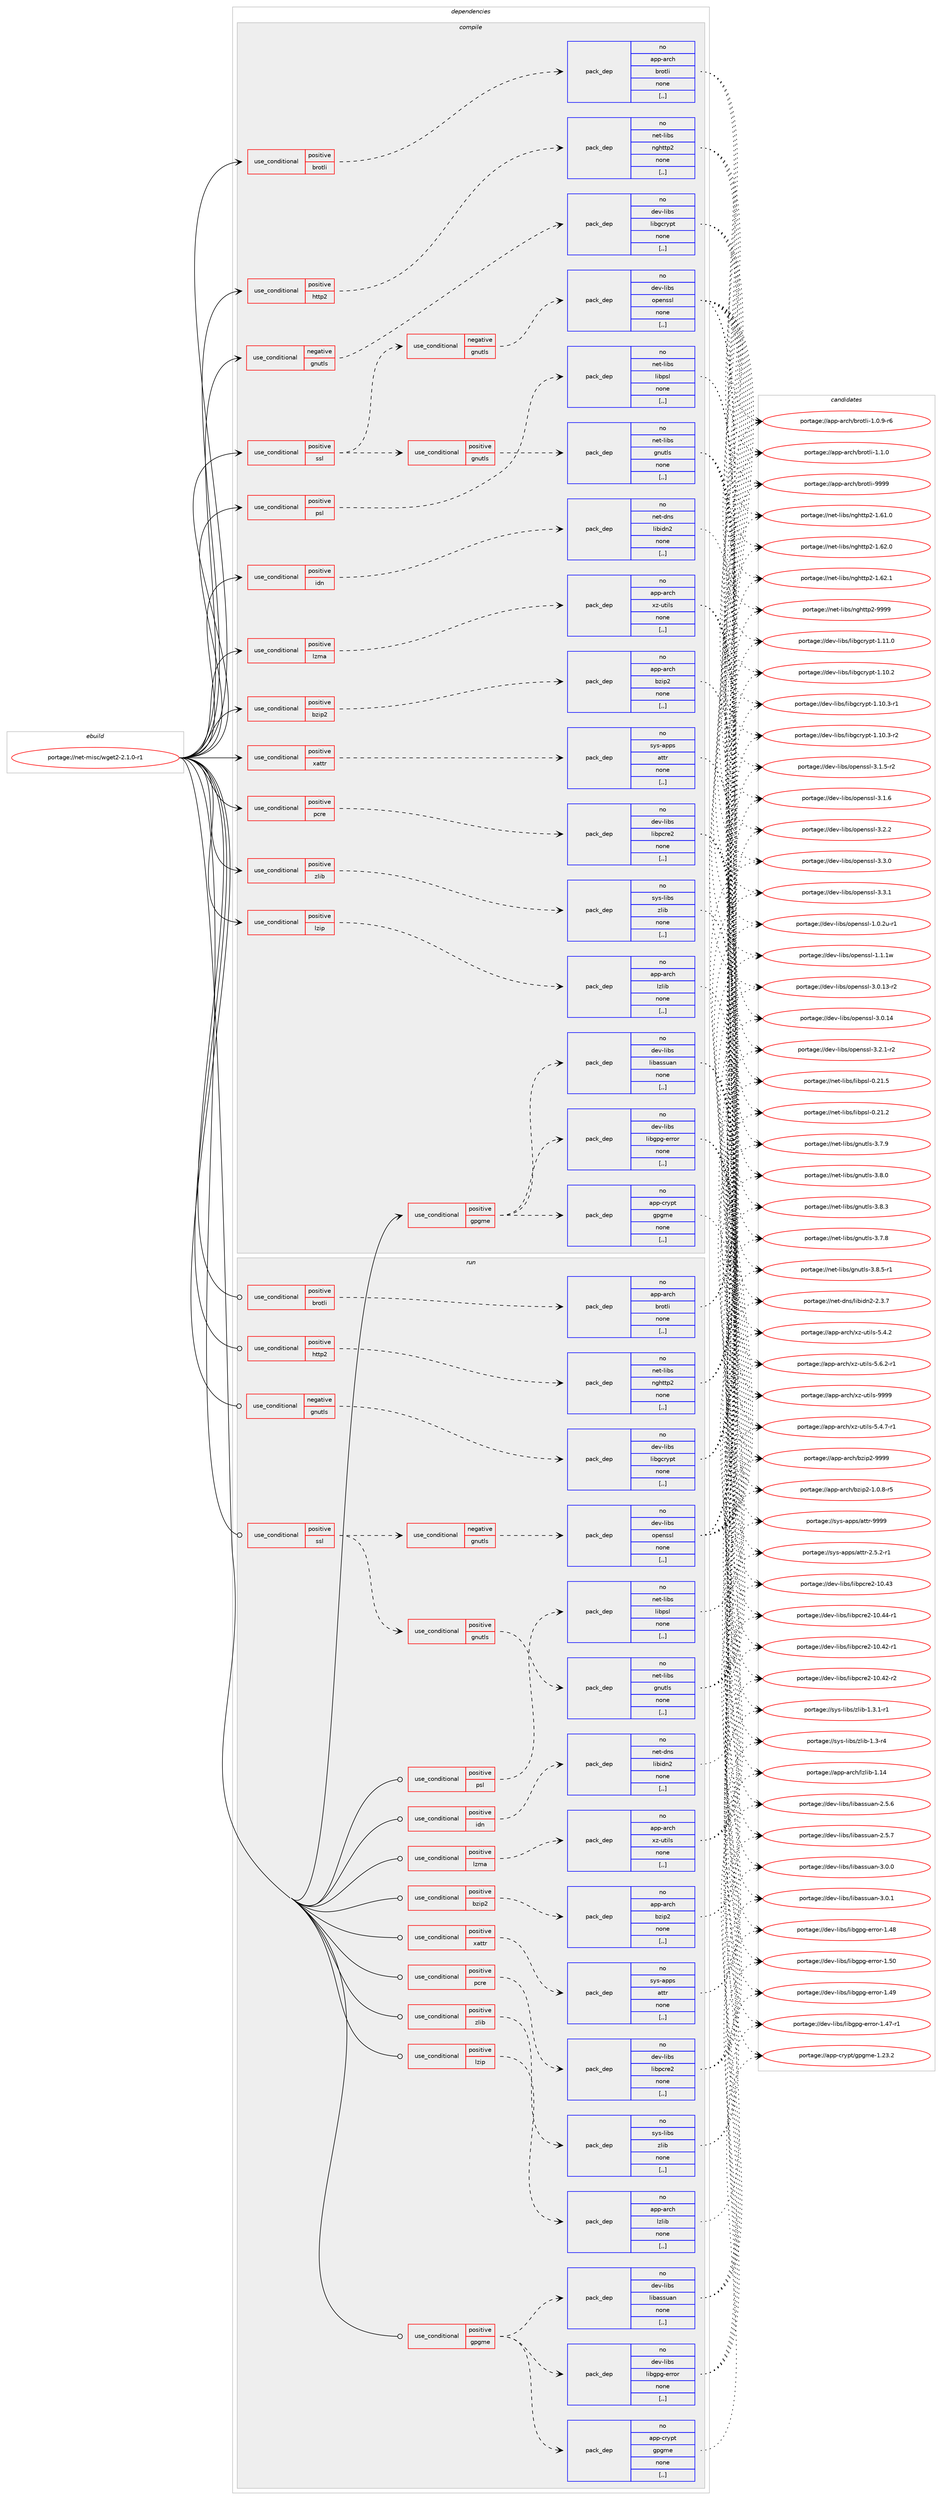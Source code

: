 digraph prolog {

# *************
# Graph options
# *************

newrank=true;
concentrate=true;
compound=true;
graph [rankdir=LR,fontname=Helvetica,fontsize=10,ranksep=1.5];#, ranksep=2.5, nodesep=0.2];
edge  [arrowhead=vee];
node  [fontname=Helvetica,fontsize=10];

# **********
# The ebuild
# **********

subgraph cluster_leftcol {
color=gray;
rank=same;
label=<<i>ebuild</i>>;
id [label="portage://net-misc/wget2-2.1.0-r1", color=red, width=4, href="../net-misc/wget2-2.1.0-r1.svg"];
}

# ****************
# The dependencies
# ****************

subgraph cluster_midcol {
color=gray;
label=<<i>dependencies</i>>;
subgraph cluster_compile {
fillcolor="#eeeeee";
style=filled;
label=<<i>compile</i>>;
subgraph cond96991 {
dependency368592 [label=<<TABLE BORDER="0" CELLBORDER="1" CELLSPACING="0" CELLPADDING="4"><TR><TD ROWSPAN="3" CELLPADDING="10">use_conditional</TD></TR><TR><TD>negative</TD></TR><TR><TD>gnutls</TD></TR></TABLE>>, shape=none, color=red];
subgraph pack268936 {
dependency368593 [label=<<TABLE BORDER="0" CELLBORDER="1" CELLSPACING="0" CELLPADDING="4" WIDTH="220"><TR><TD ROWSPAN="6" CELLPADDING="30">pack_dep</TD></TR><TR><TD WIDTH="110">no</TD></TR><TR><TD>dev-libs</TD></TR><TR><TD>libgcrypt</TD></TR><TR><TD>none</TD></TR><TR><TD>[,,]</TD></TR></TABLE>>, shape=none, color=blue];
}
dependency368592:e -> dependency368593:w [weight=20,style="dashed",arrowhead="vee"];
}
id:e -> dependency368592:w [weight=20,style="solid",arrowhead="vee"];
subgraph cond96992 {
dependency368594 [label=<<TABLE BORDER="0" CELLBORDER="1" CELLSPACING="0" CELLPADDING="4"><TR><TD ROWSPAN="3" CELLPADDING="10">use_conditional</TD></TR><TR><TD>positive</TD></TR><TR><TD>brotli</TD></TR></TABLE>>, shape=none, color=red];
subgraph pack268937 {
dependency368595 [label=<<TABLE BORDER="0" CELLBORDER="1" CELLSPACING="0" CELLPADDING="4" WIDTH="220"><TR><TD ROWSPAN="6" CELLPADDING="30">pack_dep</TD></TR><TR><TD WIDTH="110">no</TD></TR><TR><TD>app-arch</TD></TR><TR><TD>brotli</TD></TR><TR><TD>none</TD></TR><TR><TD>[,,]</TD></TR></TABLE>>, shape=none, color=blue];
}
dependency368594:e -> dependency368595:w [weight=20,style="dashed",arrowhead="vee"];
}
id:e -> dependency368594:w [weight=20,style="solid",arrowhead="vee"];
subgraph cond96993 {
dependency368596 [label=<<TABLE BORDER="0" CELLBORDER="1" CELLSPACING="0" CELLPADDING="4"><TR><TD ROWSPAN="3" CELLPADDING="10">use_conditional</TD></TR><TR><TD>positive</TD></TR><TR><TD>bzip2</TD></TR></TABLE>>, shape=none, color=red];
subgraph pack268938 {
dependency368597 [label=<<TABLE BORDER="0" CELLBORDER="1" CELLSPACING="0" CELLPADDING="4" WIDTH="220"><TR><TD ROWSPAN="6" CELLPADDING="30">pack_dep</TD></TR><TR><TD WIDTH="110">no</TD></TR><TR><TD>app-arch</TD></TR><TR><TD>bzip2</TD></TR><TR><TD>none</TD></TR><TR><TD>[,,]</TD></TR></TABLE>>, shape=none, color=blue];
}
dependency368596:e -> dependency368597:w [weight=20,style="dashed",arrowhead="vee"];
}
id:e -> dependency368596:w [weight=20,style="solid",arrowhead="vee"];
subgraph cond96994 {
dependency368598 [label=<<TABLE BORDER="0" CELLBORDER="1" CELLSPACING="0" CELLPADDING="4"><TR><TD ROWSPAN="3" CELLPADDING="10">use_conditional</TD></TR><TR><TD>positive</TD></TR><TR><TD>gpgme</TD></TR></TABLE>>, shape=none, color=red];
subgraph pack268939 {
dependency368599 [label=<<TABLE BORDER="0" CELLBORDER="1" CELLSPACING="0" CELLPADDING="4" WIDTH="220"><TR><TD ROWSPAN="6" CELLPADDING="30">pack_dep</TD></TR><TR><TD WIDTH="110">no</TD></TR><TR><TD>app-crypt</TD></TR><TR><TD>gpgme</TD></TR><TR><TD>none</TD></TR><TR><TD>[,,]</TD></TR></TABLE>>, shape=none, color=blue];
}
dependency368598:e -> dependency368599:w [weight=20,style="dashed",arrowhead="vee"];
subgraph pack268940 {
dependency368600 [label=<<TABLE BORDER="0" CELLBORDER="1" CELLSPACING="0" CELLPADDING="4" WIDTH="220"><TR><TD ROWSPAN="6" CELLPADDING="30">pack_dep</TD></TR><TR><TD WIDTH="110">no</TD></TR><TR><TD>dev-libs</TD></TR><TR><TD>libassuan</TD></TR><TR><TD>none</TD></TR><TR><TD>[,,]</TD></TR></TABLE>>, shape=none, color=blue];
}
dependency368598:e -> dependency368600:w [weight=20,style="dashed",arrowhead="vee"];
subgraph pack268941 {
dependency368601 [label=<<TABLE BORDER="0" CELLBORDER="1" CELLSPACING="0" CELLPADDING="4" WIDTH="220"><TR><TD ROWSPAN="6" CELLPADDING="30">pack_dep</TD></TR><TR><TD WIDTH="110">no</TD></TR><TR><TD>dev-libs</TD></TR><TR><TD>libgpg-error</TD></TR><TR><TD>none</TD></TR><TR><TD>[,,]</TD></TR></TABLE>>, shape=none, color=blue];
}
dependency368598:e -> dependency368601:w [weight=20,style="dashed",arrowhead="vee"];
}
id:e -> dependency368598:w [weight=20,style="solid",arrowhead="vee"];
subgraph cond96995 {
dependency368602 [label=<<TABLE BORDER="0" CELLBORDER="1" CELLSPACING="0" CELLPADDING="4"><TR><TD ROWSPAN="3" CELLPADDING="10">use_conditional</TD></TR><TR><TD>positive</TD></TR><TR><TD>http2</TD></TR></TABLE>>, shape=none, color=red];
subgraph pack268942 {
dependency368603 [label=<<TABLE BORDER="0" CELLBORDER="1" CELLSPACING="0" CELLPADDING="4" WIDTH="220"><TR><TD ROWSPAN="6" CELLPADDING="30">pack_dep</TD></TR><TR><TD WIDTH="110">no</TD></TR><TR><TD>net-libs</TD></TR><TR><TD>nghttp2</TD></TR><TR><TD>none</TD></TR><TR><TD>[,,]</TD></TR></TABLE>>, shape=none, color=blue];
}
dependency368602:e -> dependency368603:w [weight=20,style="dashed",arrowhead="vee"];
}
id:e -> dependency368602:w [weight=20,style="solid",arrowhead="vee"];
subgraph cond96996 {
dependency368604 [label=<<TABLE BORDER="0" CELLBORDER="1" CELLSPACING="0" CELLPADDING="4"><TR><TD ROWSPAN="3" CELLPADDING="10">use_conditional</TD></TR><TR><TD>positive</TD></TR><TR><TD>idn</TD></TR></TABLE>>, shape=none, color=red];
subgraph pack268943 {
dependency368605 [label=<<TABLE BORDER="0" CELLBORDER="1" CELLSPACING="0" CELLPADDING="4" WIDTH="220"><TR><TD ROWSPAN="6" CELLPADDING="30">pack_dep</TD></TR><TR><TD WIDTH="110">no</TD></TR><TR><TD>net-dns</TD></TR><TR><TD>libidn2</TD></TR><TR><TD>none</TD></TR><TR><TD>[,,]</TD></TR></TABLE>>, shape=none, color=blue];
}
dependency368604:e -> dependency368605:w [weight=20,style="dashed",arrowhead="vee"];
}
id:e -> dependency368604:w [weight=20,style="solid",arrowhead="vee"];
subgraph cond96997 {
dependency368606 [label=<<TABLE BORDER="0" CELLBORDER="1" CELLSPACING="0" CELLPADDING="4"><TR><TD ROWSPAN="3" CELLPADDING="10">use_conditional</TD></TR><TR><TD>positive</TD></TR><TR><TD>lzip</TD></TR></TABLE>>, shape=none, color=red];
subgraph pack268944 {
dependency368607 [label=<<TABLE BORDER="0" CELLBORDER="1" CELLSPACING="0" CELLPADDING="4" WIDTH="220"><TR><TD ROWSPAN="6" CELLPADDING="30">pack_dep</TD></TR><TR><TD WIDTH="110">no</TD></TR><TR><TD>app-arch</TD></TR><TR><TD>lzlib</TD></TR><TR><TD>none</TD></TR><TR><TD>[,,]</TD></TR></TABLE>>, shape=none, color=blue];
}
dependency368606:e -> dependency368607:w [weight=20,style="dashed",arrowhead="vee"];
}
id:e -> dependency368606:w [weight=20,style="solid",arrowhead="vee"];
subgraph cond96998 {
dependency368608 [label=<<TABLE BORDER="0" CELLBORDER="1" CELLSPACING="0" CELLPADDING="4"><TR><TD ROWSPAN="3" CELLPADDING="10">use_conditional</TD></TR><TR><TD>positive</TD></TR><TR><TD>lzma</TD></TR></TABLE>>, shape=none, color=red];
subgraph pack268945 {
dependency368609 [label=<<TABLE BORDER="0" CELLBORDER="1" CELLSPACING="0" CELLPADDING="4" WIDTH="220"><TR><TD ROWSPAN="6" CELLPADDING="30">pack_dep</TD></TR><TR><TD WIDTH="110">no</TD></TR><TR><TD>app-arch</TD></TR><TR><TD>xz-utils</TD></TR><TR><TD>none</TD></TR><TR><TD>[,,]</TD></TR></TABLE>>, shape=none, color=blue];
}
dependency368608:e -> dependency368609:w [weight=20,style="dashed",arrowhead="vee"];
}
id:e -> dependency368608:w [weight=20,style="solid",arrowhead="vee"];
subgraph cond96999 {
dependency368610 [label=<<TABLE BORDER="0" CELLBORDER="1" CELLSPACING="0" CELLPADDING="4"><TR><TD ROWSPAN="3" CELLPADDING="10">use_conditional</TD></TR><TR><TD>positive</TD></TR><TR><TD>pcre</TD></TR></TABLE>>, shape=none, color=red];
subgraph pack268946 {
dependency368611 [label=<<TABLE BORDER="0" CELLBORDER="1" CELLSPACING="0" CELLPADDING="4" WIDTH="220"><TR><TD ROWSPAN="6" CELLPADDING="30">pack_dep</TD></TR><TR><TD WIDTH="110">no</TD></TR><TR><TD>dev-libs</TD></TR><TR><TD>libpcre2</TD></TR><TR><TD>none</TD></TR><TR><TD>[,,]</TD></TR></TABLE>>, shape=none, color=blue];
}
dependency368610:e -> dependency368611:w [weight=20,style="dashed",arrowhead="vee"];
}
id:e -> dependency368610:w [weight=20,style="solid",arrowhead="vee"];
subgraph cond97000 {
dependency368612 [label=<<TABLE BORDER="0" CELLBORDER="1" CELLSPACING="0" CELLPADDING="4"><TR><TD ROWSPAN="3" CELLPADDING="10">use_conditional</TD></TR><TR><TD>positive</TD></TR><TR><TD>psl</TD></TR></TABLE>>, shape=none, color=red];
subgraph pack268947 {
dependency368613 [label=<<TABLE BORDER="0" CELLBORDER="1" CELLSPACING="0" CELLPADDING="4" WIDTH="220"><TR><TD ROWSPAN="6" CELLPADDING="30">pack_dep</TD></TR><TR><TD WIDTH="110">no</TD></TR><TR><TD>net-libs</TD></TR><TR><TD>libpsl</TD></TR><TR><TD>none</TD></TR><TR><TD>[,,]</TD></TR></TABLE>>, shape=none, color=blue];
}
dependency368612:e -> dependency368613:w [weight=20,style="dashed",arrowhead="vee"];
}
id:e -> dependency368612:w [weight=20,style="solid",arrowhead="vee"];
subgraph cond97001 {
dependency368614 [label=<<TABLE BORDER="0" CELLBORDER="1" CELLSPACING="0" CELLPADDING="4"><TR><TD ROWSPAN="3" CELLPADDING="10">use_conditional</TD></TR><TR><TD>positive</TD></TR><TR><TD>ssl</TD></TR></TABLE>>, shape=none, color=red];
subgraph cond97002 {
dependency368615 [label=<<TABLE BORDER="0" CELLBORDER="1" CELLSPACING="0" CELLPADDING="4"><TR><TD ROWSPAN="3" CELLPADDING="10">use_conditional</TD></TR><TR><TD>positive</TD></TR><TR><TD>gnutls</TD></TR></TABLE>>, shape=none, color=red];
subgraph pack268948 {
dependency368616 [label=<<TABLE BORDER="0" CELLBORDER="1" CELLSPACING="0" CELLPADDING="4" WIDTH="220"><TR><TD ROWSPAN="6" CELLPADDING="30">pack_dep</TD></TR><TR><TD WIDTH="110">no</TD></TR><TR><TD>net-libs</TD></TR><TR><TD>gnutls</TD></TR><TR><TD>none</TD></TR><TR><TD>[,,]</TD></TR></TABLE>>, shape=none, color=blue];
}
dependency368615:e -> dependency368616:w [weight=20,style="dashed",arrowhead="vee"];
}
dependency368614:e -> dependency368615:w [weight=20,style="dashed",arrowhead="vee"];
subgraph cond97003 {
dependency368617 [label=<<TABLE BORDER="0" CELLBORDER="1" CELLSPACING="0" CELLPADDING="4"><TR><TD ROWSPAN="3" CELLPADDING="10">use_conditional</TD></TR><TR><TD>negative</TD></TR><TR><TD>gnutls</TD></TR></TABLE>>, shape=none, color=red];
subgraph pack268949 {
dependency368618 [label=<<TABLE BORDER="0" CELLBORDER="1" CELLSPACING="0" CELLPADDING="4" WIDTH="220"><TR><TD ROWSPAN="6" CELLPADDING="30">pack_dep</TD></TR><TR><TD WIDTH="110">no</TD></TR><TR><TD>dev-libs</TD></TR><TR><TD>openssl</TD></TR><TR><TD>none</TD></TR><TR><TD>[,,]</TD></TR></TABLE>>, shape=none, color=blue];
}
dependency368617:e -> dependency368618:w [weight=20,style="dashed",arrowhead="vee"];
}
dependency368614:e -> dependency368617:w [weight=20,style="dashed",arrowhead="vee"];
}
id:e -> dependency368614:w [weight=20,style="solid",arrowhead="vee"];
subgraph cond97004 {
dependency368619 [label=<<TABLE BORDER="0" CELLBORDER="1" CELLSPACING="0" CELLPADDING="4"><TR><TD ROWSPAN="3" CELLPADDING="10">use_conditional</TD></TR><TR><TD>positive</TD></TR><TR><TD>xattr</TD></TR></TABLE>>, shape=none, color=red];
subgraph pack268950 {
dependency368620 [label=<<TABLE BORDER="0" CELLBORDER="1" CELLSPACING="0" CELLPADDING="4" WIDTH="220"><TR><TD ROWSPAN="6" CELLPADDING="30">pack_dep</TD></TR><TR><TD WIDTH="110">no</TD></TR><TR><TD>sys-apps</TD></TR><TR><TD>attr</TD></TR><TR><TD>none</TD></TR><TR><TD>[,,]</TD></TR></TABLE>>, shape=none, color=blue];
}
dependency368619:e -> dependency368620:w [weight=20,style="dashed",arrowhead="vee"];
}
id:e -> dependency368619:w [weight=20,style="solid",arrowhead="vee"];
subgraph cond97005 {
dependency368621 [label=<<TABLE BORDER="0" CELLBORDER="1" CELLSPACING="0" CELLPADDING="4"><TR><TD ROWSPAN="3" CELLPADDING="10">use_conditional</TD></TR><TR><TD>positive</TD></TR><TR><TD>zlib</TD></TR></TABLE>>, shape=none, color=red];
subgraph pack268951 {
dependency368622 [label=<<TABLE BORDER="0" CELLBORDER="1" CELLSPACING="0" CELLPADDING="4" WIDTH="220"><TR><TD ROWSPAN="6" CELLPADDING="30">pack_dep</TD></TR><TR><TD WIDTH="110">no</TD></TR><TR><TD>sys-libs</TD></TR><TR><TD>zlib</TD></TR><TR><TD>none</TD></TR><TR><TD>[,,]</TD></TR></TABLE>>, shape=none, color=blue];
}
dependency368621:e -> dependency368622:w [weight=20,style="dashed",arrowhead="vee"];
}
id:e -> dependency368621:w [weight=20,style="solid",arrowhead="vee"];
}
subgraph cluster_compileandrun {
fillcolor="#eeeeee";
style=filled;
label=<<i>compile and run</i>>;
}
subgraph cluster_run {
fillcolor="#eeeeee";
style=filled;
label=<<i>run</i>>;
subgraph cond97006 {
dependency368623 [label=<<TABLE BORDER="0" CELLBORDER="1" CELLSPACING="0" CELLPADDING="4"><TR><TD ROWSPAN="3" CELLPADDING="10">use_conditional</TD></TR><TR><TD>negative</TD></TR><TR><TD>gnutls</TD></TR></TABLE>>, shape=none, color=red];
subgraph pack268952 {
dependency368624 [label=<<TABLE BORDER="0" CELLBORDER="1" CELLSPACING="0" CELLPADDING="4" WIDTH="220"><TR><TD ROWSPAN="6" CELLPADDING="30">pack_dep</TD></TR><TR><TD WIDTH="110">no</TD></TR><TR><TD>dev-libs</TD></TR><TR><TD>libgcrypt</TD></TR><TR><TD>none</TD></TR><TR><TD>[,,]</TD></TR></TABLE>>, shape=none, color=blue];
}
dependency368623:e -> dependency368624:w [weight=20,style="dashed",arrowhead="vee"];
}
id:e -> dependency368623:w [weight=20,style="solid",arrowhead="odot"];
subgraph cond97007 {
dependency368625 [label=<<TABLE BORDER="0" CELLBORDER="1" CELLSPACING="0" CELLPADDING="4"><TR><TD ROWSPAN="3" CELLPADDING="10">use_conditional</TD></TR><TR><TD>positive</TD></TR><TR><TD>brotli</TD></TR></TABLE>>, shape=none, color=red];
subgraph pack268953 {
dependency368626 [label=<<TABLE BORDER="0" CELLBORDER="1" CELLSPACING="0" CELLPADDING="4" WIDTH="220"><TR><TD ROWSPAN="6" CELLPADDING="30">pack_dep</TD></TR><TR><TD WIDTH="110">no</TD></TR><TR><TD>app-arch</TD></TR><TR><TD>brotli</TD></TR><TR><TD>none</TD></TR><TR><TD>[,,]</TD></TR></TABLE>>, shape=none, color=blue];
}
dependency368625:e -> dependency368626:w [weight=20,style="dashed",arrowhead="vee"];
}
id:e -> dependency368625:w [weight=20,style="solid",arrowhead="odot"];
subgraph cond97008 {
dependency368627 [label=<<TABLE BORDER="0" CELLBORDER="1" CELLSPACING="0" CELLPADDING="4"><TR><TD ROWSPAN="3" CELLPADDING="10">use_conditional</TD></TR><TR><TD>positive</TD></TR><TR><TD>bzip2</TD></TR></TABLE>>, shape=none, color=red];
subgraph pack268954 {
dependency368628 [label=<<TABLE BORDER="0" CELLBORDER="1" CELLSPACING="0" CELLPADDING="4" WIDTH="220"><TR><TD ROWSPAN="6" CELLPADDING="30">pack_dep</TD></TR><TR><TD WIDTH="110">no</TD></TR><TR><TD>app-arch</TD></TR><TR><TD>bzip2</TD></TR><TR><TD>none</TD></TR><TR><TD>[,,]</TD></TR></TABLE>>, shape=none, color=blue];
}
dependency368627:e -> dependency368628:w [weight=20,style="dashed",arrowhead="vee"];
}
id:e -> dependency368627:w [weight=20,style="solid",arrowhead="odot"];
subgraph cond97009 {
dependency368629 [label=<<TABLE BORDER="0" CELLBORDER="1" CELLSPACING="0" CELLPADDING="4"><TR><TD ROWSPAN="3" CELLPADDING="10">use_conditional</TD></TR><TR><TD>positive</TD></TR><TR><TD>gpgme</TD></TR></TABLE>>, shape=none, color=red];
subgraph pack268955 {
dependency368630 [label=<<TABLE BORDER="0" CELLBORDER="1" CELLSPACING="0" CELLPADDING="4" WIDTH="220"><TR><TD ROWSPAN="6" CELLPADDING="30">pack_dep</TD></TR><TR><TD WIDTH="110">no</TD></TR><TR><TD>app-crypt</TD></TR><TR><TD>gpgme</TD></TR><TR><TD>none</TD></TR><TR><TD>[,,]</TD></TR></TABLE>>, shape=none, color=blue];
}
dependency368629:e -> dependency368630:w [weight=20,style="dashed",arrowhead="vee"];
subgraph pack268956 {
dependency368631 [label=<<TABLE BORDER="0" CELLBORDER="1" CELLSPACING="0" CELLPADDING="4" WIDTH="220"><TR><TD ROWSPAN="6" CELLPADDING="30">pack_dep</TD></TR><TR><TD WIDTH="110">no</TD></TR><TR><TD>dev-libs</TD></TR><TR><TD>libassuan</TD></TR><TR><TD>none</TD></TR><TR><TD>[,,]</TD></TR></TABLE>>, shape=none, color=blue];
}
dependency368629:e -> dependency368631:w [weight=20,style="dashed",arrowhead="vee"];
subgraph pack268957 {
dependency368632 [label=<<TABLE BORDER="0" CELLBORDER="1" CELLSPACING="0" CELLPADDING="4" WIDTH="220"><TR><TD ROWSPAN="6" CELLPADDING="30">pack_dep</TD></TR><TR><TD WIDTH="110">no</TD></TR><TR><TD>dev-libs</TD></TR><TR><TD>libgpg-error</TD></TR><TR><TD>none</TD></TR><TR><TD>[,,]</TD></TR></TABLE>>, shape=none, color=blue];
}
dependency368629:e -> dependency368632:w [weight=20,style="dashed",arrowhead="vee"];
}
id:e -> dependency368629:w [weight=20,style="solid",arrowhead="odot"];
subgraph cond97010 {
dependency368633 [label=<<TABLE BORDER="0" CELLBORDER="1" CELLSPACING="0" CELLPADDING="4"><TR><TD ROWSPAN="3" CELLPADDING="10">use_conditional</TD></TR><TR><TD>positive</TD></TR><TR><TD>http2</TD></TR></TABLE>>, shape=none, color=red];
subgraph pack268958 {
dependency368634 [label=<<TABLE BORDER="0" CELLBORDER="1" CELLSPACING="0" CELLPADDING="4" WIDTH="220"><TR><TD ROWSPAN="6" CELLPADDING="30">pack_dep</TD></TR><TR><TD WIDTH="110">no</TD></TR><TR><TD>net-libs</TD></TR><TR><TD>nghttp2</TD></TR><TR><TD>none</TD></TR><TR><TD>[,,]</TD></TR></TABLE>>, shape=none, color=blue];
}
dependency368633:e -> dependency368634:w [weight=20,style="dashed",arrowhead="vee"];
}
id:e -> dependency368633:w [weight=20,style="solid",arrowhead="odot"];
subgraph cond97011 {
dependency368635 [label=<<TABLE BORDER="0" CELLBORDER="1" CELLSPACING="0" CELLPADDING="4"><TR><TD ROWSPAN="3" CELLPADDING="10">use_conditional</TD></TR><TR><TD>positive</TD></TR><TR><TD>idn</TD></TR></TABLE>>, shape=none, color=red];
subgraph pack268959 {
dependency368636 [label=<<TABLE BORDER="0" CELLBORDER="1" CELLSPACING="0" CELLPADDING="4" WIDTH="220"><TR><TD ROWSPAN="6" CELLPADDING="30">pack_dep</TD></TR><TR><TD WIDTH="110">no</TD></TR><TR><TD>net-dns</TD></TR><TR><TD>libidn2</TD></TR><TR><TD>none</TD></TR><TR><TD>[,,]</TD></TR></TABLE>>, shape=none, color=blue];
}
dependency368635:e -> dependency368636:w [weight=20,style="dashed",arrowhead="vee"];
}
id:e -> dependency368635:w [weight=20,style="solid",arrowhead="odot"];
subgraph cond97012 {
dependency368637 [label=<<TABLE BORDER="0" CELLBORDER="1" CELLSPACING="0" CELLPADDING="4"><TR><TD ROWSPAN="3" CELLPADDING="10">use_conditional</TD></TR><TR><TD>positive</TD></TR><TR><TD>lzip</TD></TR></TABLE>>, shape=none, color=red];
subgraph pack268960 {
dependency368638 [label=<<TABLE BORDER="0" CELLBORDER="1" CELLSPACING="0" CELLPADDING="4" WIDTH="220"><TR><TD ROWSPAN="6" CELLPADDING="30">pack_dep</TD></TR><TR><TD WIDTH="110">no</TD></TR><TR><TD>app-arch</TD></TR><TR><TD>lzlib</TD></TR><TR><TD>none</TD></TR><TR><TD>[,,]</TD></TR></TABLE>>, shape=none, color=blue];
}
dependency368637:e -> dependency368638:w [weight=20,style="dashed",arrowhead="vee"];
}
id:e -> dependency368637:w [weight=20,style="solid",arrowhead="odot"];
subgraph cond97013 {
dependency368639 [label=<<TABLE BORDER="0" CELLBORDER="1" CELLSPACING="0" CELLPADDING="4"><TR><TD ROWSPAN="3" CELLPADDING="10">use_conditional</TD></TR><TR><TD>positive</TD></TR><TR><TD>lzma</TD></TR></TABLE>>, shape=none, color=red];
subgraph pack268961 {
dependency368640 [label=<<TABLE BORDER="0" CELLBORDER="1" CELLSPACING="0" CELLPADDING="4" WIDTH="220"><TR><TD ROWSPAN="6" CELLPADDING="30">pack_dep</TD></TR><TR><TD WIDTH="110">no</TD></TR><TR><TD>app-arch</TD></TR><TR><TD>xz-utils</TD></TR><TR><TD>none</TD></TR><TR><TD>[,,]</TD></TR></TABLE>>, shape=none, color=blue];
}
dependency368639:e -> dependency368640:w [weight=20,style="dashed",arrowhead="vee"];
}
id:e -> dependency368639:w [weight=20,style="solid",arrowhead="odot"];
subgraph cond97014 {
dependency368641 [label=<<TABLE BORDER="0" CELLBORDER="1" CELLSPACING="0" CELLPADDING="4"><TR><TD ROWSPAN="3" CELLPADDING="10">use_conditional</TD></TR><TR><TD>positive</TD></TR><TR><TD>pcre</TD></TR></TABLE>>, shape=none, color=red];
subgraph pack268962 {
dependency368642 [label=<<TABLE BORDER="0" CELLBORDER="1" CELLSPACING="0" CELLPADDING="4" WIDTH="220"><TR><TD ROWSPAN="6" CELLPADDING="30">pack_dep</TD></TR><TR><TD WIDTH="110">no</TD></TR><TR><TD>dev-libs</TD></TR><TR><TD>libpcre2</TD></TR><TR><TD>none</TD></TR><TR><TD>[,,]</TD></TR></TABLE>>, shape=none, color=blue];
}
dependency368641:e -> dependency368642:w [weight=20,style="dashed",arrowhead="vee"];
}
id:e -> dependency368641:w [weight=20,style="solid",arrowhead="odot"];
subgraph cond97015 {
dependency368643 [label=<<TABLE BORDER="0" CELLBORDER="1" CELLSPACING="0" CELLPADDING="4"><TR><TD ROWSPAN="3" CELLPADDING="10">use_conditional</TD></TR><TR><TD>positive</TD></TR><TR><TD>psl</TD></TR></TABLE>>, shape=none, color=red];
subgraph pack268963 {
dependency368644 [label=<<TABLE BORDER="0" CELLBORDER="1" CELLSPACING="0" CELLPADDING="4" WIDTH="220"><TR><TD ROWSPAN="6" CELLPADDING="30">pack_dep</TD></TR><TR><TD WIDTH="110">no</TD></TR><TR><TD>net-libs</TD></TR><TR><TD>libpsl</TD></TR><TR><TD>none</TD></TR><TR><TD>[,,]</TD></TR></TABLE>>, shape=none, color=blue];
}
dependency368643:e -> dependency368644:w [weight=20,style="dashed",arrowhead="vee"];
}
id:e -> dependency368643:w [weight=20,style="solid",arrowhead="odot"];
subgraph cond97016 {
dependency368645 [label=<<TABLE BORDER="0" CELLBORDER="1" CELLSPACING="0" CELLPADDING="4"><TR><TD ROWSPAN="3" CELLPADDING="10">use_conditional</TD></TR><TR><TD>positive</TD></TR><TR><TD>ssl</TD></TR></TABLE>>, shape=none, color=red];
subgraph cond97017 {
dependency368646 [label=<<TABLE BORDER="0" CELLBORDER="1" CELLSPACING="0" CELLPADDING="4"><TR><TD ROWSPAN="3" CELLPADDING="10">use_conditional</TD></TR><TR><TD>positive</TD></TR><TR><TD>gnutls</TD></TR></TABLE>>, shape=none, color=red];
subgraph pack268964 {
dependency368647 [label=<<TABLE BORDER="0" CELLBORDER="1" CELLSPACING="0" CELLPADDING="4" WIDTH="220"><TR><TD ROWSPAN="6" CELLPADDING="30">pack_dep</TD></TR><TR><TD WIDTH="110">no</TD></TR><TR><TD>net-libs</TD></TR><TR><TD>gnutls</TD></TR><TR><TD>none</TD></TR><TR><TD>[,,]</TD></TR></TABLE>>, shape=none, color=blue];
}
dependency368646:e -> dependency368647:w [weight=20,style="dashed",arrowhead="vee"];
}
dependency368645:e -> dependency368646:w [weight=20,style="dashed",arrowhead="vee"];
subgraph cond97018 {
dependency368648 [label=<<TABLE BORDER="0" CELLBORDER="1" CELLSPACING="0" CELLPADDING="4"><TR><TD ROWSPAN="3" CELLPADDING="10">use_conditional</TD></TR><TR><TD>negative</TD></TR><TR><TD>gnutls</TD></TR></TABLE>>, shape=none, color=red];
subgraph pack268965 {
dependency368649 [label=<<TABLE BORDER="0" CELLBORDER="1" CELLSPACING="0" CELLPADDING="4" WIDTH="220"><TR><TD ROWSPAN="6" CELLPADDING="30">pack_dep</TD></TR><TR><TD WIDTH="110">no</TD></TR><TR><TD>dev-libs</TD></TR><TR><TD>openssl</TD></TR><TR><TD>none</TD></TR><TR><TD>[,,]</TD></TR></TABLE>>, shape=none, color=blue];
}
dependency368648:e -> dependency368649:w [weight=20,style="dashed",arrowhead="vee"];
}
dependency368645:e -> dependency368648:w [weight=20,style="dashed",arrowhead="vee"];
}
id:e -> dependency368645:w [weight=20,style="solid",arrowhead="odot"];
subgraph cond97019 {
dependency368650 [label=<<TABLE BORDER="0" CELLBORDER="1" CELLSPACING="0" CELLPADDING="4"><TR><TD ROWSPAN="3" CELLPADDING="10">use_conditional</TD></TR><TR><TD>positive</TD></TR><TR><TD>xattr</TD></TR></TABLE>>, shape=none, color=red];
subgraph pack268966 {
dependency368651 [label=<<TABLE BORDER="0" CELLBORDER="1" CELLSPACING="0" CELLPADDING="4" WIDTH="220"><TR><TD ROWSPAN="6" CELLPADDING="30">pack_dep</TD></TR><TR><TD WIDTH="110">no</TD></TR><TR><TD>sys-apps</TD></TR><TR><TD>attr</TD></TR><TR><TD>none</TD></TR><TR><TD>[,,]</TD></TR></TABLE>>, shape=none, color=blue];
}
dependency368650:e -> dependency368651:w [weight=20,style="dashed",arrowhead="vee"];
}
id:e -> dependency368650:w [weight=20,style="solid",arrowhead="odot"];
subgraph cond97020 {
dependency368652 [label=<<TABLE BORDER="0" CELLBORDER="1" CELLSPACING="0" CELLPADDING="4"><TR><TD ROWSPAN="3" CELLPADDING="10">use_conditional</TD></TR><TR><TD>positive</TD></TR><TR><TD>zlib</TD></TR></TABLE>>, shape=none, color=red];
subgraph pack268967 {
dependency368653 [label=<<TABLE BORDER="0" CELLBORDER="1" CELLSPACING="0" CELLPADDING="4" WIDTH="220"><TR><TD ROWSPAN="6" CELLPADDING="30">pack_dep</TD></TR><TR><TD WIDTH="110">no</TD></TR><TR><TD>sys-libs</TD></TR><TR><TD>zlib</TD></TR><TR><TD>none</TD></TR><TR><TD>[,,]</TD></TR></TABLE>>, shape=none, color=blue];
}
dependency368652:e -> dependency368653:w [weight=20,style="dashed",arrowhead="vee"];
}
id:e -> dependency368652:w [weight=20,style="solid",arrowhead="odot"];
}
}

# **************
# The candidates
# **************

subgraph cluster_choices {
rank=same;
color=gray;
label=<<i>candidates</i>>;

subgraph choice268936 {
color=black;
nodesep=1;
choice100101118451081059811547108105981039911412111211645494649484650 [label="portage://dev-libs/libgcrypt-1.10.2", color=red, width=4,href="../dev-libs/libgcrypt-1.10.2.svg"];
choice1001011184510810598115471081059810399114121112116454946494846514511449 [label="portage://dev-libs/libgcrypt-1.10.3-r1", color=red, width=4,href="../dev-libs/libgcrypt-1.10.3-r1.svg"];
choice1001011184510810598115471081059810399114121112116454946494846514511450 [label="portage://dev-libs/libgcrypt-1.10.3-r2", color=red, width=4,href="../dev-libs/libgcrypt-1.10.3-r2.svg"];
choice100101118451081059811547108105981039911412111211645494649494648 [label="portage://dev-libs/libgcrypt-1.11.0", color=red, width=4,href="../dev-libs/libgcrypt-1.11.0.svg"];
dependency368593:e -> choice100101118451081059811547108105981039911412111211645494649484650:w [style=dotted,weight="100"];
dependency368593:e -> choice1001011184510810598115471081059810399114121112116454946494846514511449:w [style=dotted,weight="100"];
dependency368593:e -> choice1001011184510810598115471081059810399114121112116454946494846514511450:w [style=dotted,weight="100"];
dependency368593:e -> choice100101118451081059811547108105981039911412111211645494649494648:w [style=dotted,weight="100"];
}
subgraph choice268937 {
color=black;
nodesep=1;
choice9711211245971149910447981141111161081054549464846574511454 [label="portage://app-arch/brotli-1.0.9-r6", color=red, width=4,href="../app-arch/brotli-1.0.9-r6.svg"];
choice971121124597114991044798114111116108105454946494648 [label="portage://app-arch/brotli-1.1.0", color=red, width=4,href="../app-arch/brotli-1.1.0.svg"];
choice9711211245971149910447981141111161081054557575757 [label="portage://app-arch/brotli-9999", color=red, width=4,href="../app-arch/brotli-9999.svg"];
dependency368595:e -> choice9711211245971149910447981141111161081054549464846574511454:w [style=dotted,weight="100"];
dependency368595:e -> choice971121124597114991044798114111116108105454946494648:w [style=dotted,weight="100"];
dependency368595:e -> choice9711211245971149910447981141111161081054557575757:w [style=dotted,weight="100"];
}
subgraph choice268938 {
color=black;
nodesep=1;
choice971121124597114991044798122105112504549464846564511453 [label="portage://app-arch/bzip2-1.0.8-r5", color=red, width=4,href="../app-arch/bzip2-1.0.8-r5.svg"];
choice971121124597114991044798122105112504557575757 [label="portage://app-arch/bzip2-9999", color=red, width=4,href="../app-arch/bzip2-9999.svg"];
dependency368597:e -> choice971121124597114991044798122105112504549464846564511453:w [style=dotted,weight="100"];
dependency368597:e -> choice971121124597114991044798122105112504557575757:w [style=dotted,weight="100"];
}
subgraph choice268939 {
color=black;
nodesep=1;
choice9711211245991141211121164710311210310910145494650514650 [label="portage://app-crypt/gpgme-1.23.2", color=red, width=4,href="../app-crypt/gpgme-1.23.2.svg"];
dependency368599:e -> choice9711211245991141211121164710311210310910145494650514650:w [style=dotted,weight="100"];
}
subgraph choice268940 {
color=black;
nodesep=1;
choice100101118451081059811547108105989711511511797110455046534654 [label="portage://dev-libs/libassuan-2.5.6", color=red, width=4,href="../dev-libs/libassuan-2.5.6.svg"];
choice100101118451081059811547108105989711511511797110455046534655 [label="portage://dev-libs/libassuan-2.5.7", color=red, width=4,href="../dev-libs/libassuan-2.5.7.svg"];
choice100101118451081059811547108105989711511511797110455146484648 [label="portage://dev-libs/libassuan-3.0.0", color=red, width=4,href="../dev-libs/libassuan-3.0.0.svg"];
choice100101118451081059811547108105989711511511797110455146484649 [label="portage://dev-libs/libassuan-3.0.1", color=red, width=4,href="../dev-libs/libassuan-3.0.1.svg"];
dependency368600:e -> choice100101118451081059811547108105989711511511797110455046534654:w [style=dotted,weight="100"];
dependency368600:e -> choice100101118451081059811547108105989711511511797110455046534655:w [style=dotted,weight="100"];
dependency368600:e -> choice100101118451081059811547108105989711511511797110455146484648:w [style=dotted,weight="100"];
dependency368600:e -> choice100101118451081059811547108105989711511511797110455146484649:w [style=dotted,weight="100"];
}
subgraph choice268941 {
color=black;
nodesep=1;
choice100101118451081059811547108105981031121034510111411411111445494652554511449 [label="portage://dev-libs/libgpg-error-1.47-r1", color=red, width=4,href="../dev-libs/libgpg-error-1.47-r1.svg"];
choice10010111845108105981154710810598103112103451011141141111144549465256 [label="portage://dev-libs/libgpg-error-1.48", color=red, width=4,href="../dev-libs/libgpg-error-1.48.svg"];
choice10010111845108105981154710810598103112103451011141141111144549465257 [label="portage://dev-libs/libgpg-error-1.49", color=red, width=4,href="../dev-libs/libgpg-error-1.49.svg"];
choice10010111845108105981154710810598103112103451011141141111144549465348 [label="portage://dev-libs/libgpg-error-1.50", color=red, width=4,href="../dev-libs/libgpg-error-1.50.svg"];
dependency368601:e -> choice100101118451081059811547108105981031121034510111411411111445494652554511449:w [style=dotted,weight="100"];
dependency368601:e -> choice10010111845108105981154710810598103112103451011141141111144549465256:w [style=dotted,weight="100"];
dependency368601:e -> choice10010111845108105981154710810598103112103451011141141111144549465257:w [style=dotted,weight="100"];
dependency368601:e -> choice10010111845108105981154710810598103112103451011141141111144549465348:w [style=dotted,weight="100"];
}
subgraph choice268942 {
color=black;
nodesep=1;
choice1101011164510810598115471101031041161161125045494654494648 [label="portage://net-libs/nghttp2-1.61.0", color=red, width=4,href="../net-libs/nghttp2-1.61.0.svg"];
choice1101011164510810598115471101031041161161125045494654504648 [label="portage://net-libs/nghttp2-1.62.0", color=red, width=4,href="../net-libs/nghttp2-1.62.0.svg"];
choice1101011164510810598115471101031041161161125045494654504649 [label="portage://net-libs/nghttp2-1.62.1", color=red, width=4,href="../net-libs/nghttp2-1.62.1.svg"];
choice110101116451081059811547110103104116116112504557575757 [label="portage://net-libs/nghttp2-9999", color=red, width=4,href="../net-libs/nghttp2-9999.svg"];
dependency368603:e -> choice1101011164510810598115471101031041161161125045494654494648:w [style=dotted,weight="100"];
dependency368603:e -> choice1101011164510810598115471101031041161161125045494654504648:w [style=dotted,weight="100"];
dependency368603:e -> choice1101011164510810598115471101031041161161125045494654504649:w [style=dotted,weight="100"];
dependency368603:e -> choice110101116451081059811547110103104116116112504557575757:w [style=dotted,weight="100"];
}
subgraph choice268943 {
color=black;
nodesep=1;
choice11010111645100110115471081059810510011050455046514655 [label="portage://net-dns/libidn2-2.3.7", color=red, width=4,href="../net-dns/libidn2-2.3.7.svg"];
dependency368605:e -> choice11010111645100110115471081059810510011050455046514655:w [style=dotted,weight="100"];
}
subgraph choice268944 {
color=black;
nodesep=1;
choice9711211245971149910447108122108105984549464952 [label="portage://app-arch/lzlib-1.14", color=red, width=4,href="../app-arch/lzlib-1.14.svg"];
dependency368607:e -> choice9711211245971149910447108122108105984549464952:w [style=dotted,weight="100"];
}
subgraph choice268945 {
color=black;
nodesep=1;
choice971121124597114991044712012245117116105108115455346524650 [label="portage://app-arch/xz-utils-5.4.2", color=red, width=4,href="../app-arch/xz-utils-5.4.2.svg"];
choice9711211245971149910447120122451171161051081154553465246554511449 [label="portage://app-arch/xz-utils-5.4.7-r1", color=red, width=4,href="../app-arch/xz-utils-5.4.7-r1.svg"];
choice9711211245971149910447120122451171161051081154553465446504511449 [label="portage://app-arch/xz-utils-5.6.2-r1", color=red, width=4,href="../app-arch/xz-utils-5.6.2-r1.svg"];
choice9711211245971149910447120122451171161051081154557575757 [label="portage://app-arch/xz-utils-9999", color=red, width=4,href="../app-arch/xz-utils-9999.svg"];
dependency368609:e -> choice971121124597114991044712012245117116105108115455346524650:w [style=dotted,weight="100"];
dependency368609:e -> choice9711211245971149910447120122451171161051081154553465246554511449:w [style=dotted,weight="100"];
dependency368609:e -> choice9711211245971149910447120122451171161051081154553465446504511449:w [style=dotted,weight="100"];
dependency368609:e -> choice9711211245971149910447120122451171161051081154557575757:w [style=dotted,weight="100"];
}
subgraph choice268946 {
color=black;
nodesep=1;
choice1001011184510810598115471081059811299114101504549484652504511449 [label="portage://dev-libs/libpcre2-10.42-r1", color=red, width=4,href="../dev-libs/libpcre2-10.42-r1.svg"];
choice1001011184510810598115471081059811299114101504549484652504511450 [label="portage://dev-libs/libpcre2-10.42-r2", color=red, width=4,href="../dev-libs/libpcre2-10.42-r2.svg"];
choice100101118451081059811547108105981129911410150454948465251 [label="portage://dev-libs/libpcre2-10.43", color=red, width=4,href="../dev-libs/libpcre2-10.43.svg"];
choice1001011184510810598115471081059811299114101504549484652524511449 [label="portage://dev-libs/libpcre2-10.44-r1", color=red, width=4,href="../dev-libs/libpcre2-10.44-r1.svg"];
dependency368611:e -> choice1001011184510810598115471081059811299114101504549484652504511449:w [style=dotted,weight="100"];
dependency368611:e -> choice1001011184510810598115471081059811299114101504549484652504511450:w [style=dotted,weight="100"];
dependency368611:e -> choice100101118451081059811547108105981129911410150454948465251:w [style=dotted,weight="100"];
dependency368611:e -> choice1001011184510810598115471081059811299114101504549484652524511449:w [style=dotted,weight="100"];
}
subgraph choice268947 {
color=black;
nodesep=1;
choice1101011164510810598115471081059811211510845484650494650 [label="portage://net-libs/libpsl-0.21.2", color=red, width=4,href="../net-libs/libpsl-0.21.2.svg"];
choice1101011164510810598115471081059811211510845484650494653 [label="portage://net-libs/libpsl-0.21.5", color=red, width=4,href="../net-libs/libpsl-0.21.5.svg"];
dependency368613:e -> choice1101011164510810598115471081059811211510845484650494650:w [style=dotted,weight="100"];
dependency368613:e -> choice1101011164510810598115471081059811211510845484650494653:w [style=dotted,weight="100"];
}
subgraph choice268948 {
color=black;
nodesep=1;
choice110101116451081059811547103110117116108115455146554656 [label="portage://net-libs/gnutls-3.7.8", color=red, width=4,href="../net-libs/gnutls-3.7.8.svg"];
choice110101116451081059811547103110117116108115455146554657 [label="portage://net-libs/gnutls-3.7.9", color=red, width=4,href="../net-libs/gnutls-3.7.9.svg"];
choice110101116451081059811547103110117116108115455146564648 [label="portage://net-libs/gnutls-3.8.0", color=red, width=4,href="../net-libs/gnutls-3.8.0.svg"];
choice110101116451081059811547103110117116108115455146564651 [label="portage://net-libs/gnutls-3.8.3", color=red, width=4,href="../net-libs/gnutls-3.8.3.svg"];
choice1101011164510810598115471031101171161081154551465646534511449 [label="portage://net-libs/gnutls-3.8.5-r1", color=red, width=4,href="../net-libs/gnutls-3.8.5-r1.svg"];
dependency368616:e -> choice110101116451081059811547103110117116108115455146554656:w [style=dotted,weight="100"];
dependency368616:e -> choice110101116451081059811547103110117116108115455146554657:w [style=dotted,weight="100"];
dependency368616:e -> choice110101116451081059811547103110117116108115455146564648:w [style=dotted,weight="100"];
dependency368616:e -> choice110101116451081059811547103110117116108115455146564651:w [style=dotted,weight="100"];
dependency368616:e -> choice1101011164510810598115471031101171161081154551465646534511449:w [style=dotted,weight="100"];
}
subgraph choice268949 {
color=black;
nodesep=1;
choice1001011184510810598115471111121011101151151084549464846501174511449 [label="portage://dev-libs/openssl-1.0.2u-r1", color=red, width=4,href="../dev-libs/openssl-1.0.2u-r1.svg"];
choice100101118451081059811547111112101110115115108454946494649119 [label="portage://dev-libs/openssl-1.1.1w", color=red, width=4,href="../dev-libs/openssl-1.1.1w.svg"];
choice100101118451081059811547111112101110115115108455146484649514511450 [label="portage://dev-libs/openssl-3.0.13-r2", color=red, width=4,href="../dev-libs/openssl-3.0.13-r2.svg"];
choice10010111845108105981154711111210111011511510845514648464952 [label="portage://dev-libs/openssl-3.0.14", color=red, width=4,href="../dev-libs/openssl-3.0.14.svg"];
choice1001011184510810598115471111121011101151151084551464946534511450 [label="portage://dev-libs/openssl-3.1.5-r2", color=red, width=4,href="../dev-libs/openssl-3.1.5-r2.svg"];
choice100101118451081059811547111112101110115115108455146494654 [label="portage://dev-libs/openssl-3.1.6", color=red, width=4,href="../dev-libs/openssl-3.1.6.svg"];
choice1001011184510810598115471111121011101151151084551465046494511450 [label="portage://dev-libs/openssl-3.2.1-r2", color=red, width=4,href="../dev-libs/openssl-3.2.1-r2.svg"];
choice100101118451081059811547111112101110115115108455146504650 [label="portage://dev-libs/openssl-3.2.2", color=red, width=4,href="../dev-libs/openssl-3.2.2.svg"];
choice100101118451081059811547111112101110115115108455146514648 [label="portage://dev-libs/openssl-3.3.0", color=red, width=4,href="../dev-libs/openssl-3.3.0.svg"];
choice100101118451081059811547111112101110115115108455146514649 [label="portage://dev-libs/openssl-3.3.1", color=red, width=4,href="../dev-libs/openssl-3.3.1.svg"];
dependency368618:e -> choice1001011184510810598115471111121011101151151084549464846501174511449:w [style=dotted,weight="100"];
dependency368618:e -> choice100101118451081059811547111112101110115115108454946494649119:w [style=dotted,weight="100"];
dependency368618:e -> choice100101118451081059811547111112101110115115108455146484649514511450:w [style=dotted,weight="100"];
dependency368618:e -> choice10010111845108105981154711111210111011511510845514648464952:w [style=dotted,weight="100"];
dependency368618:e -> choice1001011184510810598115471111121011101151151084551464946534511450:w [style=dotted,weight="100"];
dependency368618:e -> choice100101118451081059811547111112101110115115108455146494654:w [style=dotted,weight="100"];
dependency368618:e -> choice1001011184510810598115471111121011101151151084551465046494511450:w [style=dotted,weight="100"];
dependency368618:e -> choice100101118451081059811547111112101110115115108455146504650:w [style=dotted,weight="100"];
dependency368618:e -> choice100101118451081059811547111112101110115115108455146514648:w [style=dotted,weight="100"];
dependency368618:e -> choice100101118451081059811547111112101110115115108455146514649:w [style=dotted,weight="100"];
}
subgraph choice268950 {
color=black;
nodesep=1;
choice115121115459711211211547971161161144550465346504511449 [label="portage://sys-apps/attr-2.5.2-r1", color=red, width=4,href="../sys-apps/attr-2.5.2-r1.svg"];
choice115121115459711211211547971161161144557575757 [label="portage://sys-apps/attr-9999", color=red, width=4,href="../sys-apps/attr-9999.svg"];
dependency368620:e -> choice115121115459711211211547971161161144550465346504511449:w [style=dotted,weight="100"];
dependency368620:e -> choice115121115459711211211547971161161144557575757:w [style=dotted,weight="100"];
}
subgraph choice268951 {
color=black;
nodesep=1;
choice11512111545108105981154712210810598454946514511452 [label="portage://sys-libs/zlib-1.3-r4", color=red, width=4,href="../sys-libs/zlib-1.3-r4.svg"];
choice115121115451081059811547122108105984549465146494511449 [label="portage://sys-libs/zlib-1.3.1-r1", color=red, width=4,href="../sys-libs/zlib-1.3.1-r1.svg"];
dependency368622:e -> choice11512111545108105981154712210810598454946514511452:w [style=dotted,weight="100"];
dependency368622:e -> choice115121115451081059811547122108105984549465146494511449:w [style=dotted,weight="100"];
}
subgraph choice268952 {
color=black;
nodesep=1;
choice100101118451081059811547108105981039911412111211645494649484650 [label="portage://dev-libs/libgcrypt-1.10.2", color=red, width=4,href="../dev-libs/libgcrypt-1.10.2.svg"];
choice1001011184510810598115471081059810399114121112116454946494846514511449 [label="portage://dev-libs/libgcrypt-1.10.3-r1", color=red, width=4,href="../dev-libs/libgcrypt-1.10.3-r1.svg"];
choice1001011184510810598115471081059810399114121112116454946494846514511450 [label="portage://dev-libs/libgcrypt-1.10.3-r2", color=red, width=4,href="../dev-libs/libgcrypt-1.10.3-r2.svg"];
choice100101118451081059811547108105981039911412111211645494649494648 [label="portage://dev-libs/libgcrypt-1.11.0", color=red, width=4,href="../dev-libs/libgcrypt-1.11.0.svg"];
dependency368624:e -> choice100101118451081059811547108105981039911412111211645494649484650:w [style=dotted,weight="100"];
dependency368624:e -> choice1001011184510810598115471081059810399114121112116454946494846514511449:w [style=dotted,weight="100"];
dependency368624:e -> choice1001011184510810598115471081059810399114121112116454946494846514511450:w [style=dotted,weight="100"];
dependency368624:e -> choice100101118451081059811547108105981039911412111211645494649494648:w [style=dotted,weight="100"];
}
subgraph choice268953 {
color=black;
nodesep=1;
choice9711211245971149910447981141111161081054549464846574511454 [label="portage://app-arch/brotli-1.0.9-r6", color=red, width=4,href="../app-arch/brotli-1.0.9-r6.svg"];
choice971121124597114991044798114111116108105454946494648 [label="portage://app-arch/brotli-1.1.0", color=red, width=4,href="../app-arch/brotli-1.1.0.svg"];
choice9711211245971149910447981141111161081054557575757 [label="portage://app-arch/brotli-9999", color=red, width=4,href="../app-arch/brotli-9999.svg"];
dependency368626:e -> choice9711211245971149910447981141111161081054549464846574511454:w [style=dotted,weight="100"];
dependency368626:e -> choice971121124597114991044798114111116108105454946494648:w [style=dotted,weight="100"];
dependency368626:e -> choice9711211245971149910447981141111161081054557575757:w [style=dotted,weight="100"];
}
subgraph choice268954 {
color=black;
nodesep=1;
choice971121124597114991044798122105112504549464846564511453 [label="portage://app-arch/bzip2-1.0.8-r5", color=red, width=4,href="../app-arch/bzip2-1.0.8-r5.svg"];
choice971121124597114991044798122105112504557575757 [label="portage://app-arch/bzip2-9999", color=red, width=4,href="../app-arch/bzip2-9999.svg"];
dependency368628:e -> choice971121124597114991044798122105112504549464846564511453:w [style=dotted,weight="100"];
dependency368628:e -> choice971121124597114991044798122105112504557575757:w [style=dotted,weight="100"];
}
subgraph choice268955 {
color=black;
nodesep=1;
choice9711211245991141211121164710311210310910145494650514650 [label="portage://app-crypt/gpgme-1.23.2", color=red, width=4,href="../app-crypt/gpgme-1.23.2.svg"];
dependency368630:e -> choice9711211245991141211121164710311210310910145494650514650:w [style=dotted,weight="100"];
}
subgraph choice268956 {
color=black;
nodesep=1;
choice100101118451081059811547108105989711511511797110455046534654 [label="portage://dev-libs/libassuan-2.5.6", color=red, width=4,href="../dev-libs/libassuan-2.5.6.svg"];
choice100101118451081059811547108105989711511511797110455046534655 [label="portage://dev-libs/libassuan-2.5.7", color=red, width=4,href="../dev-libs/libassuan-2.5.7.svg"];
choice100101118451081059811547108105989711511511797110455146484648 [label="portage://dev-libs/libassuan-3.0.0", color=red, width=4,href="../dev-libs/libassuan-3.0.0.svg"];
choice100101118451081059811547108105989711511511797110455146484649 [label="portage://dev-libs/libassuan-3.0.1", color=red, width=4,href="../dev-libs/libassuan-3.0.1.svg"];
dependency368631:e -> choice100101118451081059811547108105989711511511797110455046534654:w [style=dotted,weight="100"];
dependency368631:e -> choice100101118451081059811547108105989711511511797110455046534655:w [style=dotted,weight="100"];
dependency368631:e -> choice100101118451081059811547108105989711511511797110455146484648:w [style=dotted,weight="100"];
dependency368631:e -> choice100101118451081059811547108105989711511511797110455146484649:w [style=dotted,weight="100"];
}
subgraph choice268957 {
color=black;
nodesep=1;
choice100101118451081059811547108105981031121034510111411411111445494652554511449 [label="portage://dev-libs/libgpg-error-1.47-r1", color=red, width=4,href="../dev-libs/libgpg-error-1.47-r1.svg"];
choice10010111845108105981154710810598103112103451011141141111144549465256 [label="portage://dev-libs/libgpg-error-1.48", color=red, width=4,href="../dev-libs/libgpg-error-1.48.svg"];
choice10010111845108105981154710810598103112103451011141141111144549465257 [label="portage://dev-libs/libgpg-error-1.49", color=red, width=4,href="../dev-libs/libgpg-error-1.49.svg"];
choice10010111845108105981154710810598103112103451011141141111144549465348 [label="portage://dev-libs/libgpg-error-1.50", color=red, width=4,href="../dev-libs/libgpg-error-1.50.svg"];
dependency368632:e -> choice100101118451081059811547108105981031121034510111411411111445494652554511449:w [style=dotted,weight="100"];
dependency368632:e -> choice10010111845108105981154710810598103112103451011141141111144549465256:w [style=dotted,weight="100"];
dependency368632:e -> choice10010111845108105981154710810598103112103451011141141111144549465257:w [style=dotted,weight="100"];
dependency368632:e -> choice10010111845108105981154710810598103112103451011141141111144549465348:w [style=dotted,weight="100"];
}
subgraph choice268958 {
color=black;
nodesep=1;
choice1101011164510810598115471101031041161161125045494654494648 [label="portage://net-libs/nghttp2-1.61.0", color=red, width=4,href="../net-libs/nghttp2-1.61.0.svg"];
choice1101011164510810598115471101031041161161125045494654504648 [label="portage://net-libs/nghttp2-1.62.0", color=red, width=4,href="../net-libs/nghttp2-1.62.0.svg"];
choice1101011164510810598115471101031041161161125045494654504649 [label="portage://net-libs/nghttp2-1.62.1", color=red, width=4,href="../net-libs/nghttp2-1.62.1.svg"];
choice110101116451081059811547110103104116116112504557575757 [label="portage://net-libs/nghttp2-9999", color=red, width=4,href="../net-libs/nghttp2-9999.svg"];
dependency368634:e -> choice1101011164510810598115471101031041161161125045494654494648:w [style=dotted,weight="100"];
dependency368634:e -> choice1101011164510810598115471101031041161161125045494654504648:w [style=dotted,weight="100"];
dependency368634:e -> choice1101011164510810598115471101031041161161125045494654504649:w [style=dotted,weight="100"];
dependency368634:e -> choice110101116451081059811547110103104116116112504557575757:w [style=dotted,weight="100"];
}
subgraph choice268959 {
color=black;
nodesep=1;
choice11010111645100110115471081059810510011050455046514655 [label="portage://net-dns/libidn2-2.3.7", color=red, width=4,href="../net-dns/libidn2-2.3.7.svg"];
dependency368636:e -> choice11010111645100110115471081059810510011050455046514655:w [style=dotted,weight="100"];
}
subgraph choice268960 {
color=black;
nodesep=1;
choice9711211245971149910447108122108105984549464952 [label="portage://app-arch/lzlib-1.14", color=red, width=4,href="../app-arch/lzlib-1.14.svg"];
dependency368638:e -> choice9711211245971149910447108122108105984549464952:w [style=dotted,weight="100"];
}
subgraph choice268961 {
color=black;
nodesep=1;
choice971121124597114991044712012245117116105108115455346524650 [label="portage://app-arch/xz-utils-5.4.2", color=red, width=4,href="../app-arch/xz-utils-5.4.2.svg"];
choice9711211245971149910447120122451171161051081154553465246554511449 [label="portage://app-arch/xz-utils-5.4.7-r1", color=red, width=4,href="../app-arch/xz-utils-5.4.7-r1.svg"];
choice9711211245971149910447120122451171161051081154553465446504511449 [label="portage://app-arch/xz-utils-5.6.2-r1", color=red, width=4,href="../app-arch/xz-utils-5.6.2-r1.svg"];
choice9711211245971149910447120122451171161051081154557575757 [label="portage://app-arch/xz-utils-9999", color=red, width=4,href="../app-arch/xz-utils-9999.svg"];
dependency368640:e -> choice971121124597114991044712012245117116105108115455346524650:w [style=dotted,weight="100"];
dependency368640:e -> choice9711211245971149910447120122451171161051081154553465246554511449:w [style=dotted,weight="100"];
dependency368640:e -> choice9711211245971149910447120122451171161051081154553465446504511449:w [style=dotted,weight="100"];
dependency368640:e -> choice9711211245971149910447120122451171161051081154557575757:w [style=dotted,weight="100"];
}
subgraph choice268962 {
color=black;
nodesep=1;
choice1001011184510810598115471081059811299114101504549484652504511449 [label="portage://dev-libs/libpcre2-10.42-r1", color=red, width=4,href="../dev-libs/libpcre2-10.42-r1.svg"];
choice1001011184510810598115471081059811299114101504549484652504511450 [label="portage://dev-libs/libpcre2-10.42-r2", color=red, width=4,href="../dev-libs/libpcre2-10.42-r2.svg"];
choice100101118451081059811547108105981129911410150454948465251 [label="portage://dev-libs/libpcre2-10.43", color=red, width=4,href="../dev-libs/libpcre2-10.43.svg"];
choice1001011184510810598115471081059811299114101504549484652524511449 [label="portage://dev-libs/libpcre2-10.44-r1", color=red, width=4,href="../dev-libs/libpcre2-10.44-r1.svg"];
dependency368642:e -> choice1001011184510810598115471081059811299114101504549484652504511449:w [style=dotted,weight="100"];
dependency368642:e -> choice1001011184510810598115471081059811299114101504549484652504511450:w [style=dotted,weight="100"];
dependency368642:e -> choice100101118451081059811547108105981129911410150454948465251:w [style=dotted,weight="100"];
dependency368642:e -> choice1001011184510810598115471081059811299114101504549484652524511449:w [style=dotted,weight="100"];
}
subgraph choice268963 {
color=black;
nodesep=1;
choice1101011164510810598115471081059811211510845484650494650 [label="portage://net-libs/libpsl-0.21.2", color=red, width=4,href="../net-libs/libpsl-0.21.2.svg"];
choice1101011164510810598115471081059811211510845484650494653 [label="portage://net-libs/libpsl-0.21.5", color=red, width=4,href="../net-libs/libpsl-0.21.5.svg"];
dependency368644:e -> choice1101011164510810598115471081059811211510845484650494650:w [style=dotted,weight="100"];
dependency368644:e -> choice1101011164510810598115471081059811211510845484650494653:w [style=dotted,weight="100"];
}
subgraph choice268964 {
color=black;
nodesep=1;
choice110101116451081059811547103110117116108115455146554656 [label="portage://net-libs/gnutls-3.7.8", color=red, width=4,href="../net-libs/gnutls-3.7.8.svg"];
choice110101116451081059811547103110117116108115455146554657 [label="portage://net-libs/gnutls-3.7.9", color=red, width=4,href="../net-libs/gnutls-3.7.9.svg"];
choice110101116451081059811547103110117116108115455146564648 [label="portage://net-libs/gnutls-3.8.0", color=red, width=4,href="../net-libs/gnutls-3.8.0.svg"];
choice110101116451081059811547103110117116108115455146564651 [label="portage://net-libs/gnutls-3.8.3", color=red, width=4,href="../net-libs/gnutls-3.8.3.svg"];
choice1101011164510810598115471031101171161081154551465646534511449 [label="portage://net-libs/gnutls-3.8.5-r1", color=red, width=4,href="../net-libs/gnutls-3.8.5-r1.svg"];
dependency368647:e -> choice110101116451081059811547103110117116108115455146554656:w [style=dotted,weight="100"];
dependency368647:e -> choice110101116451081059811547103110117116108115455146554657:w [style=dotted,weight="100"];
dependency368647:e -> choice110101116451081059811547103110117116108115455146564648:w [style=dotted,weight="100"];
dependency368647:e -> choice110101116451081059811547103110117116108115455146564651:w [style=dotted,weight="100"];
dependency368647:e -> choice1101011164510810598115471031101171161081154551465646534511449:w [style=dotted,weight="100"];
}
subgraph choice268965 {
color=black;
nodesep=1;
choice1001011184510810598115471111121011101151151084549464846501174511449 [label="portage://dev-libs/openssl-1.0.2u-r1", color=red, width=4,href="../dev-libs/openssl-1.0.2u-r1.svg"];
choice100101118451081059811547111112101110115115108454946494649119 [label="portage://dev-libs/openssl-1.1.1w", color=red, width=4,href="../dev-libs/openssl-1.1.1w.svg"];
choice100101118451081059811547111112101110115115108455146484649514511450 [label="portage://dev-libs/openssl-3.0.13-r2", color=red, width=4,href="../dev-libs/openssl-3.0.13-r2.svg"];
choice10010111845108105981154711111210111011511510845514648464952 [label="portage://dev-libs/openssl-3.0.14", color=red, width=4,href="../dev-libs/openssl-3.0.14.svg"];
choice1001011184510810598115471111121011101151151084551464946534511450 [label="portage://dev-libs/openssl-3.1.5-r2", color=red, width=4,href="../dev-libs/openssl-3.1.5-r2.svg"];
choice100101118451081059811547111112101110115115108455146494654 [label="portage://dev-libs/openssl-3.1.6", color=red, width=4,href="../dev-libs/openssl-3.1.6.svg"];
choice1001011184510810598115471111121011101151151084551465046494511450 [label="portage://dev-libs/openssl-3.2.1-r2", color=red, width=4,href="../dev-libs/openssl-3.2.1-r2.svg"];
choice100101118451081059811547111112101110115115108455146504650 [label="portage://dev-libs/openssl-3.2.2", color=red, width=4,href="../dev-libs/openssl-3.2.2.svg"];
choice100101118451081059811547111112101110115115108455146514648 [label="portage://dev-libs/openssl-3.3.0", color=red, width=4,href="../dev-libs/openssl-3.3.0.svg"];
choice100101118451081059811547111112101110115115108455146514649 [label="portage://dev-libs/openssl-3.3.1", color=red, width=4,href="../dev-libs/openssl-3.3.1.svg"];
dependency368649:e -> choice1001011184510810598115471111121011101151151084549464846501174511449:w [style=dotted,weight="100"];
dependency368649:e -> choice100101118451081059811547111112101110115115108454946494649119:w [style=dotted,weight="100"];
dependency368649:e -> choice100101118451081059811547111112101110115115108455146484649514511450:w [style=dotted,weight="100"];
dependency368649:e -> choice10010111845108105981154711111210111011511510845514648464952:w [style=dotted,weight="100"];
dependency368649:e -> choice1001011184510810598115471111121011101151151084551464946534511450:w [style=dotted,weight="100"];
dependency368649:e -> choice100101118451081059811547111112101110115115108455146494654:w [style=dotted,weight="100"];
dependency368649:e -> choice1001011184510810598115471111121011101151151084551465046494511450:w [style=dotted,weight="100"];
dependency368649:e -> choice100101118451081059811547111112101110115115108455146504650:w [style=dotted,weight="100"];
dependency368649:e -> choice100101118451081059811547111112101110115115108455146514648:w [style=dotted,weight="100"];
dependency368649:e -> choice100101118451081059811547111112101110115115108455146514649:w [style=dotted,weight="100"];
}
subgraph choice268966 {
color=black;
nodesep=1;
choice115121115459711211211547971161161144550465346504511449 [label="portage://sys-apps/attr-2.5.2-r1", color=red, width=4,href="../sys-apps/attr-2.5.2-r1.svg"];
choice115121115459711211211547971161161144557575757 [label="portage://sys-apps/attr-9999", color=red, width=4,href="../sys-apps/attr-9999.svg"];
dependency368651:e -> choice115121115459711211211547971161161144550465346504511449:w [style=dotted,weight="100"];
dependency368651:e -> choice115121115459711211211547971161161144557575757:w [style=dotted,weight="100"];
}
subgraph choice268967 {
color=black;
nodesep=1;
choice11512111545108105981154712210810598454946514511452 [label="portage://sys-libs/zlib-1.3-r4", color=red, width=4,href="../sys-libs/zlib-1.3-r4.svg"];
choice115121115451081059811547122108105984549465146494511449 [label="portage://sys-libs/zlib-1.3.1-r1", color=red, width=4,href="../sys-libs/zlib-1.3.1-r1.svg"];
dependency368653:e -> choice11512111545108105981154712210810598454946514511452:w [style=dotted,weight="100"];
dependency368653:e -> choice115121115451081059811547122108105984549465146494511449:w [style=dotted,weight="100"];
}
}

}
